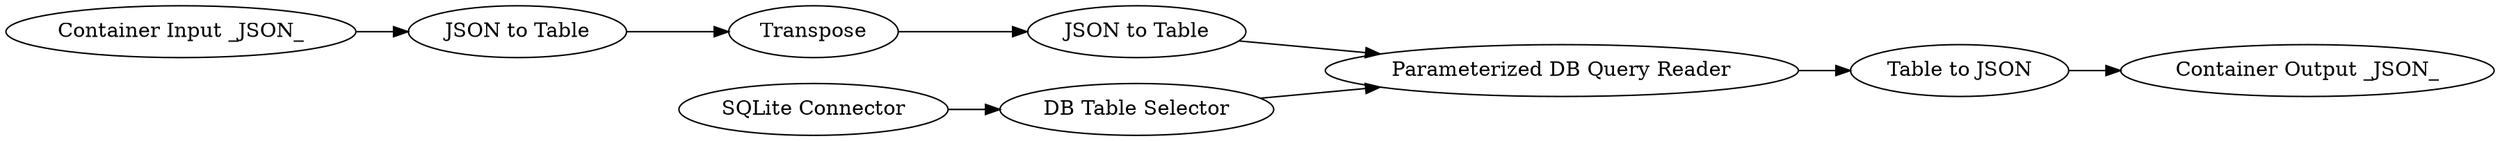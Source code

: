 digraph {
	216 -> 183
	201 -> 217
	183 -> 182
	217 -> 218
	219 -> 216
	218 -> 219
	214 -> 215
	215 -> 216
	201 [label="Container Input _JSON_"]
	216 [label="Parameterized DB Query Reader"]
	219 [label="JSON to Table"]
	182 [label="Container Output _JSON_"]
	183 [label="Table to JSON"]
	217 [label="JSON to Table"]
	215 [label="DB Table Selector"]
	214 [label="SQLite Connector"]
	218 [label=Transpose]
	rankdir=LR
}
